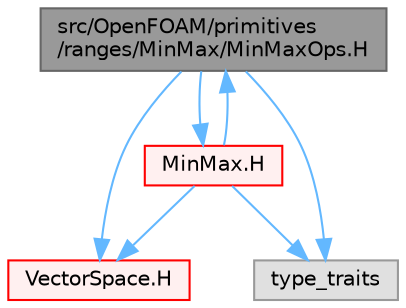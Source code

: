 digraph "src/OpenFOAM/primitives/ranges/MinMax/MinMaxOps.H"
{
 // LATEX_PDF_SIZE
  bgcolor="transparent";
  edge [fontname=Helvetica,fontsize=10,labelfontname=Helvetica,labelfontsize=10];
  node [fontname=Helvetica,fontsize=10,shape=box,height=0.2,width=0.4];
  Node1 [id="Node000001",label="src/OpenFOAM/primitives\l/ranges/MinMax/MinMaxOps.H",height=0.2,width=0.4,color="gray40", fillcolor="grey60", style="filled", fontcolor="black",tooltip="Global functions and operators related to the MinMax class. Included by MinMax.H."];
  Node1 -> Node2 [id="edge1_Node000001_Node000002",color="steelblue1",style="solid",tooltip=" "];
  Node2 [id="Node000002",label="MinMax.H",height=0.2,width=0.4,color="red", fillcolor="#FFF0F0", style="filled",URL="$MinMax_8H.html",tooltip=" "];
  Node2 -> Node112 [id="edge2_Node000002_Node000112",color="steelblue1",style="solid",tooltip=" "];
  Node112 [id="Node000112",label="VectorSpace.H",height=0.2,width=0.4,color="red", fillcolor="#FFF0F0", style="filled",URL="$VectorSpace_8H.html",tooltip=" "];
  Node2 -> Node46 [id="edge3_Node000002_Node000046",color="steelblue1",style="solid",tooltip=" "];
  Node46 [id="Node000046",label="type_traits",height=0.2,width=0.4,color="grey60", fillcolor="#E0E0E0", style="filled",tooltip=" "];
  Node2 -> Node1 [id="edge4_Node000002_Node000001",color="steelblue1",style="solid",tooltip=" "];
  Node1 -> Node112 [id="edge5_Node000001_Node000112",color="steelblue1",style="solid",tooltip=" "];
  Node1 -> Node46 [id="edge6_Node000001_Node000046",color="steelblue1",style="solid",tooltip=" "];
}
